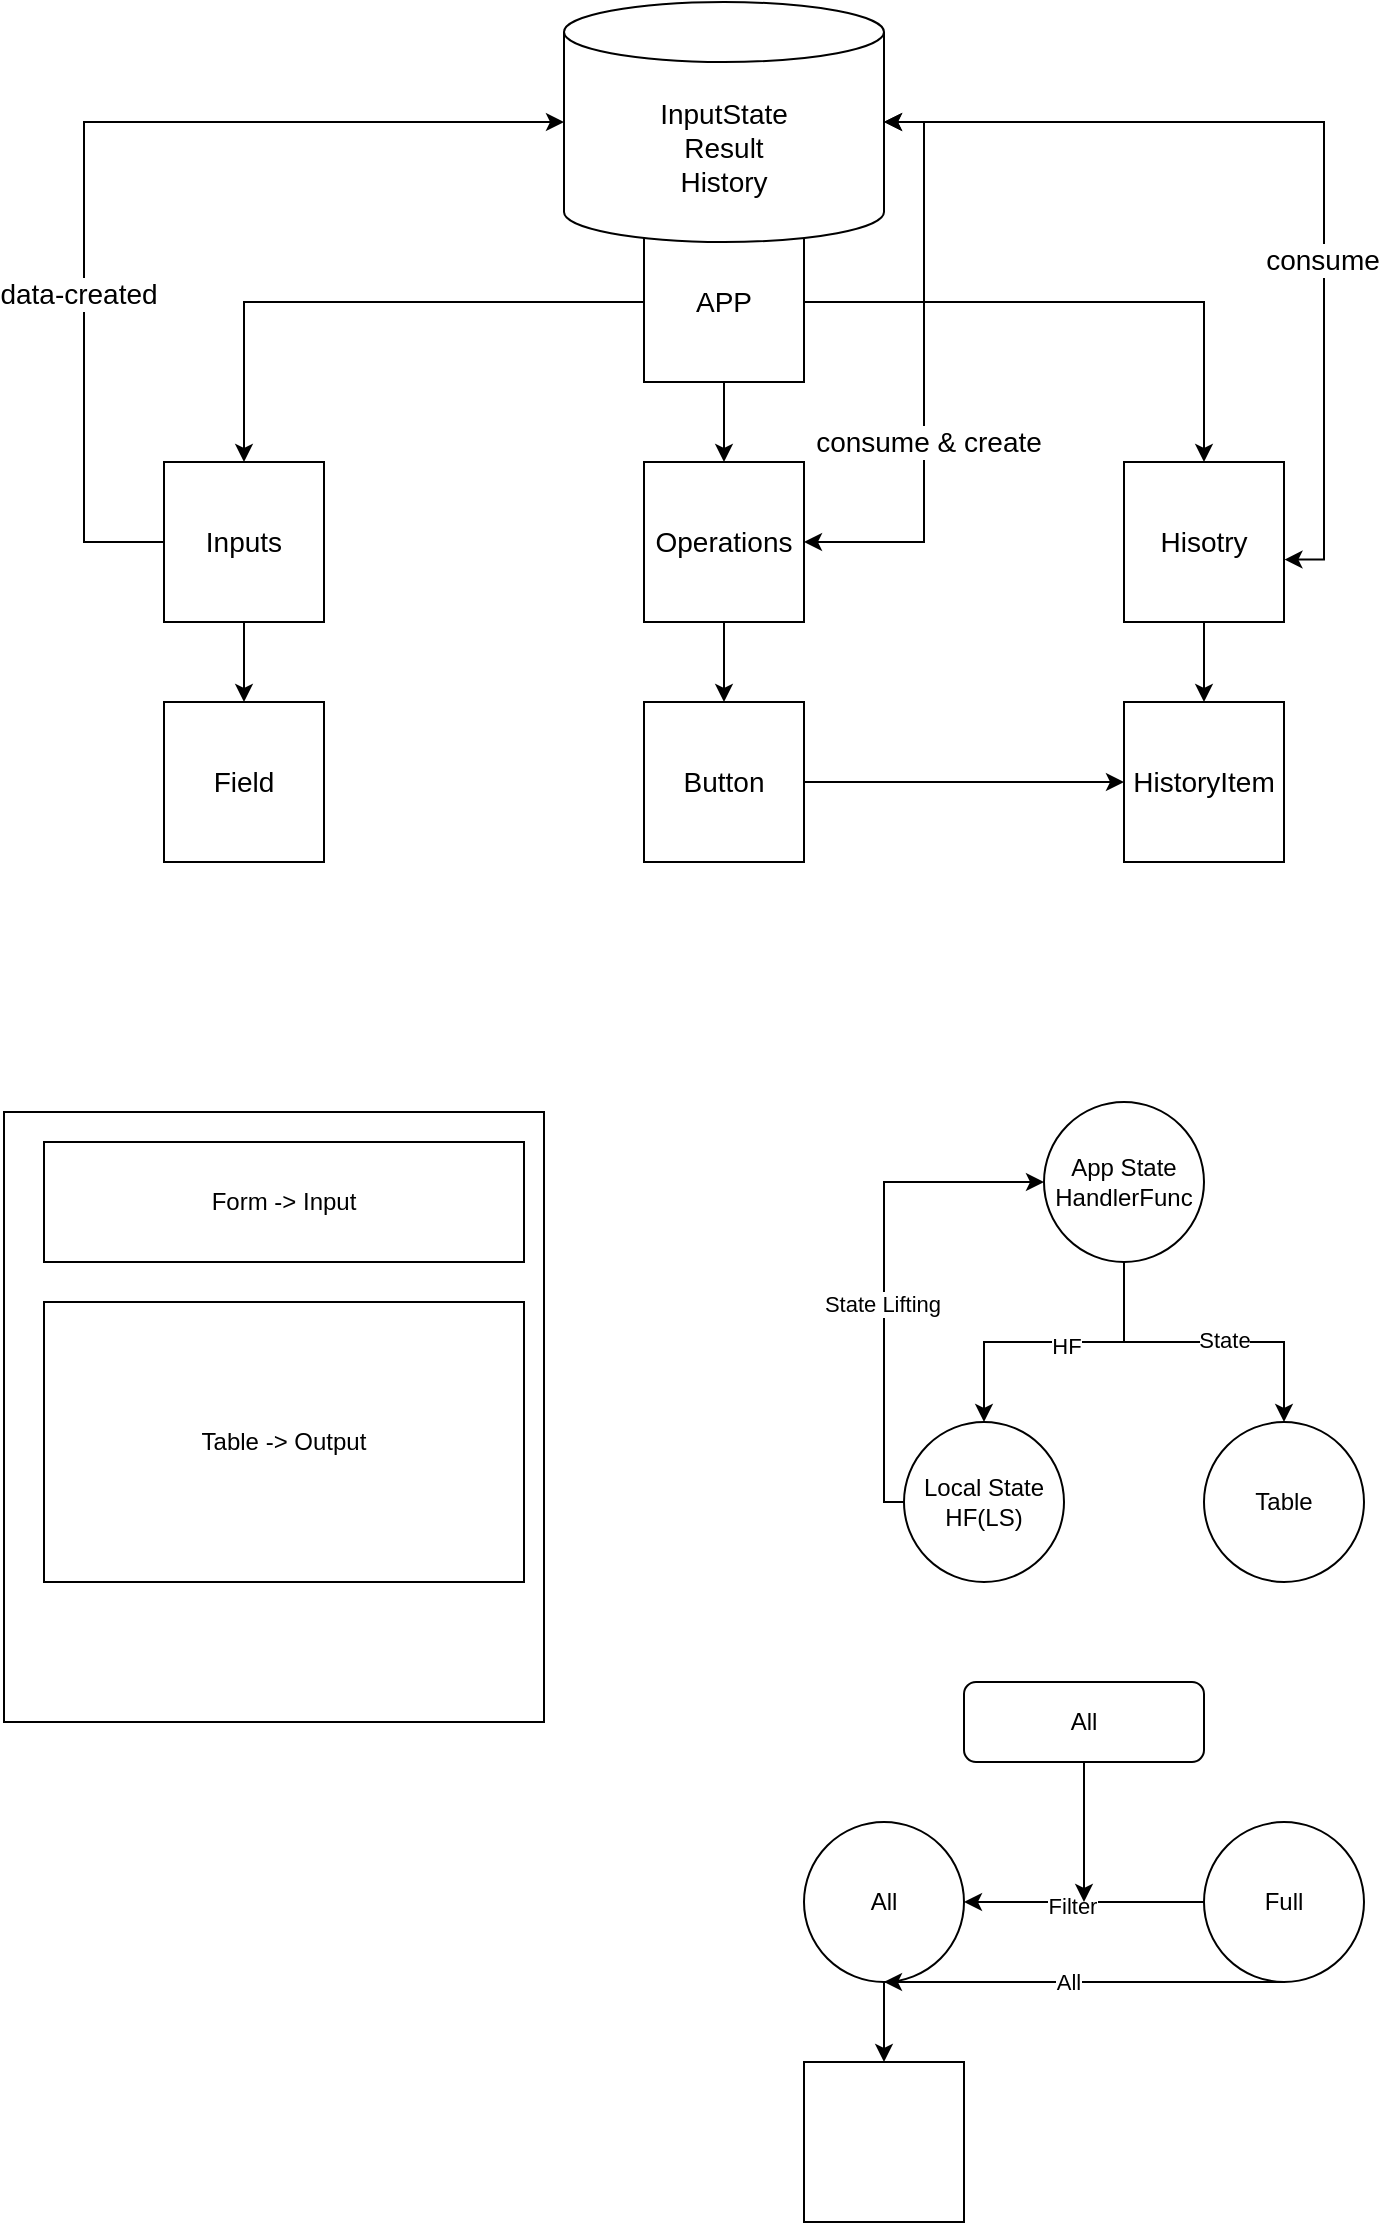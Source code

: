 <mxfile version="18.0.5" type="device"><diagram id="K_6FuHY3rwXfn3NFI3mU" name="Page-1"><mxGraphModel dx="1244" dy="1573" grid="1" gridSize="10" guides="1" tooltips="1" connect="1" arrows="1" fold="1" page="1" pageScale="1" pageWidth="827" pageHeight="1169" math="0" shadow="0"><root><mxCell id="0"/><mxCell id="1" parent="0"/><mxCell id="3HAkimhtOHjxAjEkmt-N-5" style="edgeStyle=orthogonalEdgeStyle;rounded=0;orthogonalLoop=1;jettySize=auto;html=1;fontSize=14;" parent="1" source="3HAkimhtOHjxAjEkmt-N-1" target="3HAkimhtOHjxAjEkmt-N-2" edge="1"><mxGeometry relative="1" as="geometry"/></mxCell><mxCell id="3HAkimhtOHjxAjEkmt-N-6" style="edgeStyle=orthogonalEdgeStyle;rounded=0;orthogonalLoop=1;jettySize=auto;html=1;entryX=0.5;entryY=0;entryDx=0;entryDy=0;fontSize=14;" parent="1" source="3HAkimhtOHjxAjEkmt-N-1" target="3HAkimhtOHjxAjEkmt-N-3" edge="1"><mxGeometry relative="1" as="geometry"/></mxCell><mxCell id="3HAkimhtOHjxAjEkmt-N-7" style="edgeStyle=orthogonalEdgeStyle;rounded=0;orthogonalLoop=1;jettySize=auto;html=1;entryX=0.5;entryY=0;entryDx=0;entryDy=0;fontSize=14;" parent="1" source="3HAkimhtOHjxAjEkmt-N-1" target="3HAkimhtOHjxAjEkmt-N-4" edge="1"><mxGeometry relative="1" as="geometry"/></mxCell><mxCell id="3HAkimhtOHjxAjEkmt-N-1" value="&lt;font style=&quot;font-size: 14px&quot;&gt;APP&lt;/font&gt;" style="whiteSpace=wrap;html=1;aspect=fixed;" parent="1" vertex="1"><mxGeometry x="320" y="80" width="80" height="80" as="geometry"/></mxCell><mxCell id="3HAkimhtOHjxAjEkmt-N-9" style="edgeStyle=orthogonalEdgeStyle;rounded=0;orthogonalLoop=1;jettySize=auto;html=1;entryX=0.5;entryY=0;entryDx=0;entryDy=0;fontSize=14;" parent="1" source="3HAkimhtOHjxAjEkmt-N-2" target="3HAkimhtOHjxAjEkmt-N-8" edge="1"><mxGeometry relative="1" as="geometry"/></mxCell><mxCell id="3HAkimhtOHjxAjEkmt-N-16" style="edgeStyle=orthogonalEdgeStyle;rounded=0;orthogonalLoop=1;jettySize=auto;html=1;entryX=0;entryY=0.5;entryDx=0;entryDy=0;entryPerimeter=0;fontSize=14;" parent="1" source="3HAkimhtOHjxAjEkmt-N-2" target="3HAkimhtOHjxAjEkmt-N-15" edge="1"><mxGeometry relative="1" as="geometry"><Array as="points"><mxPoint x="40" y="240"/><mxPoint x="40" y="30"/></Array></mxGeometry></mxCell><mxCell id="3HAkimhtOHjxAjEkmt-N-17" value="data-created" style="edgeLabel;html=1;align=center;verticalAlign=middle;resizable=0;points=[];fontSize=14;" parent="3HAkimhtOHjxAjEkmt-N-16" vertex="1" connectable="0"><mxGeometry x="-0.328" y="3" relative="1" as="geometry"><mxPoint as="offset"/></mxGeometry></mxCell><mxCell id="3HAkimhtOHjxAjEkmt-N-2" value="Inputs" style="whiteSpace=wrap;html=1;aspect=fixed;fontSize=14;" parent="1" vertex="1"><mxGeometry x="80" y="200" width="80" height="80" as="geometry"/></mxCell><mxCell id="3HAkimhtOHjxAjEkmt-N-12" style="edgeStyle=orthogonalEdgeStyle;rounded=0;orthogonalLoop=1;jettySize=auto;html=1;entryX=0.5;entryY=0;entryDx=0;entryDy=0;fontSize=14;" parent="1" source="3HAkimhtOHjxAjEkmt-N-3" target="3HAkimhtOHjxAjEkmt-N-10" edge="1"><mxGeometry relative="1" as="geometry"/></mxCell><mxCell id="3HAkimhtOHjxAjEkmt-N-3" value="Operations" style="whiteSpace=wrap;html=1;aspect=fixed;fontSize=14;" parent="1" vertex="1"><mxGeometry x="320" y="200" width="80" height="80" as="geometry"/></mxCell><mxCell id="3HAkimhtOHjxAjEkmt-N-14" style="edgeStyle=orthogonalEdgeStyle;rounded=0;orthogonalLoop=1;jettySize=auto;html=1;entryX=0.5;entryY=0;entryDx=0;entryDy=0;fontSize=14;" parent="1" source="3HAkimhtOHjxAjEkmt-N-4" target="3HAkimhtOHjxAjEkmt-N-11" edge="1"><mxGeometry relative="1" as="geometry"/></mxCell><mxCell id="3HAkimhtOHjxAjEkmt-N-4" value="Hisotry" style="whiteSpace=wrap;html=1;aspect=fixed;fontSize=14;" parent="1" vertex="1"><mxGeometry x="560" y="200" width="80" height="80" as="geometry"/></mxCell><mxCell id="3HAkimhtOHjxAjEkmt-N-8" value="Field" style="whiteSpace=wrap;html=1;aspect=fixed;fontSize=14;" parent="1" vertex="1"><mxGeometry x="80" y="320" width="80" height="80" as="geometry"/></mxCell><mxCell id="3HAkimhtOHjxAjEkmt-N-13" style="edgeStyle=orthogonalEdgeStyle;rounded=0;orthogonalLoop=1;jettySize=auto;html=1;entryX=0;entryY=0.5;entryDx=0;entryDy=0;fontSize=14;" parent="1" source="3HAkimhtOHjxAjEkmt-N-10" target="3HAkimhtOHjxAjEkmt-N-11" edge="1"><mxGeometry relative="1" as="geometry"/></mxCell><mxCell id="3HAkimhtOHjxAjEkmt-N-10" value="Button" style="whiteSpace=wrap;html=1;aspect=fixed;fontSize=14;" parent="1" vertex="1"><mxGeometry x="320" y="320" width="80" height="80" as="geometry"/></mxCell><mxCell id="3HAkimhtOHjxAjEkmt-N-11" value="HistoryItem" style="whiteSpace=wrap;html=1;aspect=fixed;fontSize=14;" parent="1" vertex="1"><mxGeometry x="560" y="320" width="80" height="80" as="geometry"/></mxCell><mxCell id="3HAkimhtOHjxAjEkmt-N-18" style="edgeStyle=orthogonalEdgeStyle;rounded=0;orthogonalLoop=1;jettySize=auto;html=1;entryX=1;entryY=0.5;entryDx=0;entryDy=0;fontSize=14;startArrow=classic;startFill=1;" parent="1" source="3HAkimhtOHjxAjEkmt-N-15" target="3HAkimhtOHjxAjEkmt-N-3" edge="1"><mxGeometry relative="1" as="geometry"><Array as="points"><mxPoint x="460" y="30"/><mxPoint x="460" y="240"/></Array></mxGeometry></mxCell><mxCell id="3HAkimhtOHjxAjEkmt-N-19" value="consume &amp;amp; create" style="edgeLabel;html=1;align=center;verticalAlign=middle;resizable=0;points=[];fontSize=14;" parent="3HAkimhtOHjxAjEkmt-N-18" vertex="1" connectable="0"><mxGeometry x="0.237" y="2" relative="1" as="geometry"><mxPoint as="offset"/></mxGeometry></mxCell><mxCell id="3HAkimhtOHjxAjEkmt-N-20" style="edgeStyle=orthogonalEdgeStyle;rounded=0;orthogonalLoop=1;jettySize=auto;html=1;entryX=1.003;entryY=0.61;entryDx=0;entryDy=0;entryPerimeter=0;fontSize=14;startArrow=classic;startFill=1;" parent="1" source="3HAkimhtOHjxAjEkmt-N-15" target="3HAkimhtOHjxAjEkmt-N-4" edge="1"><mxGeometry relative="1" as="geometry"/></mxCell><mxCell id="3HAkimhtOHjxAjEkmt-N-21" value="consume" style="edgeLabel;html=1;align=center;verticalAlign=middle;resizable=0;points=[];fontSize=14;" parent="3HAkimhtOHjxAjEkmt-N-20" vertex="1" connectable="0"><mxGeometry x="0.258" y="-1" relative="1" as="geometry"><mxPoint as="offset"/></mxGeometry></mxCell><mxCell id="3HAkimhtOHjxAjEkmt-N-15" value="InputState&lt;br&gt;Result&lt;br&gt;History" style="shape=cylinder3;whiteSpace=wrap;html=1;boundedLbl=1;backgroundOutline=1;size=15;fontSize=14;" parent="1" vertex="1"><mxGeometry x="280" y="-30" width="160" height="120" as="geometry"/></mxCell><mxCell id="yvLZRCg3Ztf7bb8IAH7p-2" value="" style="rounded=0;whiteSpace=wrap;html=1;" vertex="1" parent="1"><mxGeometry y="525" width="270" height="305" as="geometry"/></mxCell><mxCell id="yvLZRCg3Ztf7bb8IAH7p-3" value="Form -&amp;gt; Input" style="rounded=0;whiteSpace=wrap;html=1;" vertex="1" parent="1"><mxGeometry x="20" y="540" width="240" height="60" as="geometry"/></mxCell><mxCell id="yvLZRCg3Ztf7bb8IAH7p-4" value="Table -&amp;gt; Output" style="rounded=0;whiteSpace=wrap;html=1;" vertex="1" parent="1"><mxGeometry x="20" y="620" width="240" height="140" as="geometry"/></mxCell><mxCell id="yvLZRCg3Ztf7bb8IAH7p-8" style="edgeStyle=orthogonalEdgeStyle;rounded=0;orthogonalLoop=1;jettySize=auto;html=1;" edge="1" parent="1" source="yvLZRCg3Ztf7bb8IAH7p-5" target="yvLZRCg3Ztf7bb8IAH7p-6"><mxGeometry relative="1" as="geometry"/></mxCell><mxCell id="yvLZRCg3Ztf7bb8IAH7p-12" value="HF" style="edgeLabel;html=1;align=center;verticalAlign=middle;resizable=0;points=[];" vertex="1" connectable="0" parent="yvLZRCg3Ztf7bb8IAH7p-8"><mxGeometry x="-0.081" y="2" relative="1" as="geometry"><mxPoint as="offset"/></mxGeometry></mxCell><mxCell id="yvLZRCg3Ztf7bb8IAH7p-9" style="edgeStyle=orthogonalEdgeStyle;rounded=0;orthogonalLoop=1;jettySize=auto;html=1;entryX=0.5;entryY=0;entryDx=0;entryDy=0;" edge="1" parent="1" source="yvLZRCg3Ztf7bb8IAH7p-5" target="yvLZRCg3Ztf7bb8IAH7p-7"><mxGeometry relative="1" as="geometry"/></mxCell><mxCell id="yvLZRCg3Ztf7bb8IAH7p-13" value="State" style="edgeLabel;html=1;align=center;verticalAlign=middle;resizable=0;points=[];" vertex="1" connectable="0" parent="yvLZRCg3Ztf7bb8IAH7p-9"><mxGeometry x="0.121" y="1" relative="1" as="geometry"><mxPoint as="offset"/></mxGeometry></mxCell><mxCell id="yvLZRCg3Ztf7bb8IAH7p-5" value="App State&lt;br&gt;HandlerFunc" style="ellipse;whiteSpace=wrap;html=1;aspect=fixed;" vertex="1" parent="1"><mxGeometry x="520" y="520" width="80" height="80" as="geometry"/></mxCell><mxCell id="yvLZRCg3Ztf7bb8IAH7p-10" style="edgeStyle=orthogonalEdgeStyle;rounded=0;orthogonalLoop=1;jettySize=auto;html=1;entryX=0;entryY=0.5;entryDx=0;entryDy=0;" edge="1" parent="1" source="yvLZRCg3Ztf7bb8IAH7p-6" target="yvLZRCg3Ztf7bb8IAH7p-5"><mxGeometry relative="1" as="geometry"><Array as="points"><mxPoint x="440" y="720"/><mxPoint x="440" y="560"/></Array></mxGeometry></mxCell><mxCell id="yvLZRCg3Ztf7bb8IAH7p-11" value="State Lifting" style="edgeLabel;html=1;align=center;verticalAlign=middle;resizable=0;points=[];" vertex="1" connectable="0" parent="yvLZRCg3Ztf7bb8IAH7p-10"><mxGeometry x="-0.129" y="1" relative="1" as="geometry"><mxPoint as="offset"/></mxGeometry></mxCell><mxCell id="yvLZRCg3Ztf7bb8IAH7p-6" value="Local State&lt;br&gt;HF(LS)" style="ellipse;whiteSpace=wrap;html=1;aspect=fixed;" vertex="1" parent="1"><mxGeometry x="450" y="680" width="80" height="80" as="geometry"/></mxCell><mxCell id="yvLZRCg3Ztf7bb8IAH7p-7" value="Table" style="ellipse;whiteSpace=wrap;html=1;aspect=fixed;" vertex="1" parent="1"><mxGeometry x="600" y="680" width="80" height="80" as="geometry"/></mxCell><mxCell id="yvLZRCg3Ztf7bb8IAH7p-18" style="edgeStyle=orthogonalEdgeStyle;rounded=0;orthogonalLoop=1;jettySize=auto;html=1;entryX=0.5;entryY=0;entryDx=0;entryDy=0;" edge="1" parent="1" source="yvLZRCg3Ztf7bb8IAH7p-14" target="yvLZRCg3Ztf7bb8IAH7p-17"><mxGeometry relative="1" as="geometry"/></mxCell><mxCell id="yvLZRCg3Ztf7bb8IAH7p-14" value="All" style="ellipse;whiteSpace=wrap;html=1;aspect=fixed;" vertex="1" parent="1"><mxGeometry x="400" y="880" width="80" height="80" as="geometry"/></mxCell><mxCell id="yvLZRCg3Ztf7bb8IAH7p-19" style="edgeStyle=orthogonalEdgeStyle;rounded=0;orthogonalLoop=1;jettySize=auto;html=1;entryX=1;entryY=0.5;entryDx=0;entryDy=0;" edge="1" parent="1" source="yvLZRCg3Ztf7bb8IAH7p-15" target="yvLZRCg3Ztf7bb8IAH7p-14"><mxGeometry relative="1" as="geometry"/></mxCell><mxCell id="yvLZRCg3Ztf7bb8IAH7p-21" value="Filter" style="edgeLabel;html=1;align=center;verticalAlign=middle;resizable=0;points=[];" vertex="1" connectable="0" parent="yvLZRCg3Ztf7bb8IAH7p-19"><mxGeometry x="0.103" y="2" relative="1" as="geometry"><mxPoint as="offset"/></mxGeometry></mxCell><mxCell id="yvLZRCg3Ztf7bb8IAH7p-22" style="edgeStyle=orthogonalEdgeStyle;rounded=0;orthogonalLoop=1;jettySize=auto;html=1;" edge="1" parent="1" source="yvLZRCg3Ztf7bb8IAH7p-15"><mxGeometry relative="1" as="geometry"><mxPoint x="440" y="960" as="targetPoint"/><Array as="points"><mxPoint x="560" y="960"/><mxPoint x="560" y="960"/></Array></mxGeometry></mxCell><mxCell id="yvLZRCg3Ztf7bb8IAH7p-23" value="All" style="edgeLabel;html=1;align=center;verticalAlign=middle;resizable=0;points=[];" vertex="1" connectable="0" parent="yvLZRCg3Ztf7bb8IAH7p-22"><mxGeometry x="0.086" relative="1" as="geometry"><mxPoint as="offset"/></mxGeometry></mxCell><mxCell id="yvLZRCg3Ztf7bb8IAH7p-15" value="Full" style="ellipse;whiteSpace=wrap;html=1;aspect=fixed;" vertex="1" parent="1"><mxGeometry x="600" y="880" width="80" height="80" as="geometry"/></mxCell><mxCell id="yvLZRCg3Ztf7bb8IAH7p-20" style="edgeStyle=orthogonalEdgeStyle;rounded=0;orthogonalLoop=1;jettySize=auto;html=1;" edge="1" parent="1" source="yvLZRCg3Ztf7bb8IAH7p-16"><mxGeometry relative="1" as="geometry"><mxPoint x="540" y="920" as="targetPoint"/></mxGeometry></mxCell><mxCell id="yvLZRCg3Ztf7bb8IAH7p-16" value="All" style="rounded=1;whiteSpace=wrap;html=1;" vertex="1" parent="1"><mxGeometry x="480" y="810" width="120" height="40" as="geometry"/></mxCell><mxCell id="yvLZRCg3Ztf7bb8IAH7p-17" value="" style="whiteSpace=wrap;html=1;aspect=fixed;" vertex="1" parent="1"><mxGeometry x="400" y="1000" width="80" height="80" as="geometry"/></mxCell></root></mxGraphModel></diagram></mxfile>